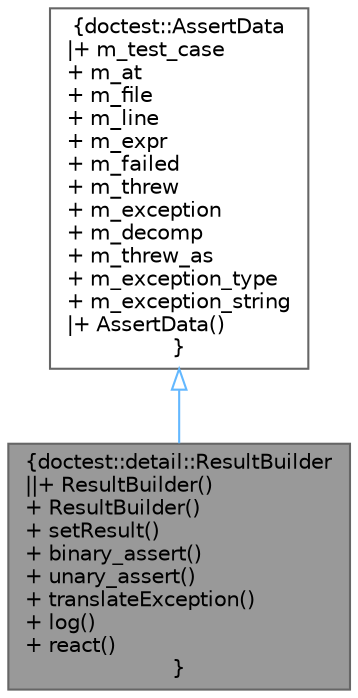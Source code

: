digraph "doctest::detail::ResultBuilder"
{
 // LATEX_PDF_SIZE
  bgcolor="transparent";
  edge [fontname=Helvetica,fontsize=10,labelfontname=Helvetica,labelfontsize=10];
  node [fontname=Helvetica,fontsize=10,shape=box,height=0.2,width=0.4];
  Node1 [label="{doctest::detail::ResultBuilder\n||+ ResultBuilder()\l+ ResultBuilder()\l+ setResult()\l+ binary_assert()\l+ unary_assert()\l+ translateException()\l+ log()\l+ react()\l}",height=0.2,width=0.4,color="gray40", fillcolor="grey60", style="filled", fontcolor="black",tooltip=" "];
  Node2 -> Node1 [dir="back",color="steelblue1",style="solid",arrowtail="onormal"];
  Node2 [label="{doctest::AssertData\n|+ m_test_case\l+ m_at\l+ m_file\l+ m_line\l+ m_expr\l+ m_failed\l+ m_threw\l+ m_exception\l+ m_decomp\l+ m_threw_as\l+ m_exception_type\l+ m_exception_string\l|+ AssertData()\l}",height=0.2,width=0.4,color="gray40", fillcolor="white", style="filled",URL="$structdoctest_1_1_assert_data.html",tooltip=" "];
}
